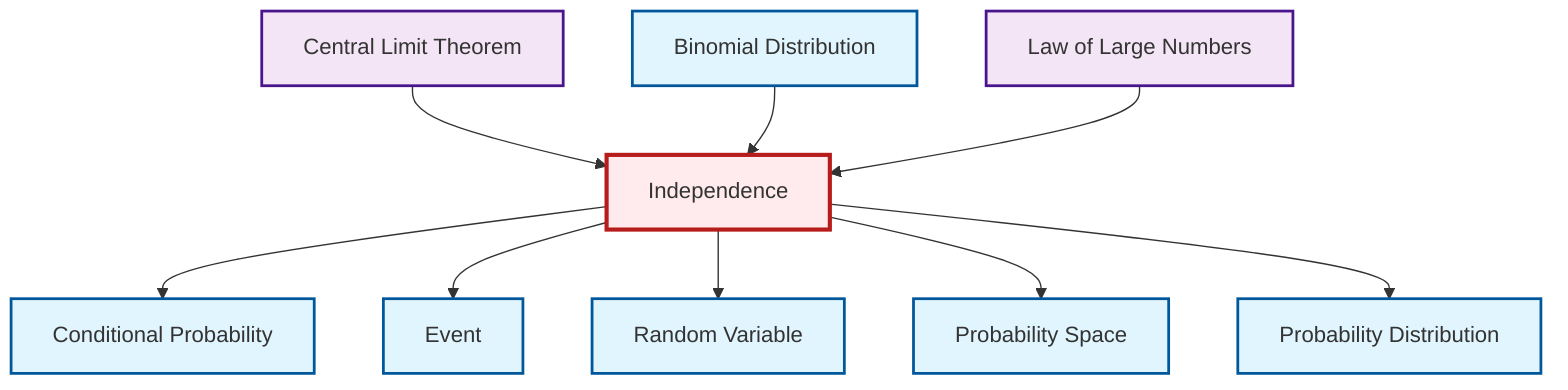 graph TD
    classDef definition fill:#e1f5fe,stroke:#01579b,stroke-width:2px
    classDef theorem fill:#f3e5f5,stroke:#4a148c,stroke-width:2px
    classDef axiom fill:#fff3e0,stroke:#e65100,stroke-width:2px
    classDef example fill:#e8f5e9,stroke:#1b5e20,stroke-width:2px
    classDef current fill:#ffebee,stroke:#b71c1c,stroke-width:3px
    def-binomial-distribution["Binomial Distribution"]:::definition
    thm-central-limit["Central Limit Theorem"]:::theorem
    thm-law-of-large-numbers["Law of Large Numbers"]:::theorem
    def-conditional-probability["Conditional Probability"]:::definition
    def-independence["Independence"]:::definition
    def-random-variable["Random Variable"]:::definition
    def-event["Event"]:::definition
    def-probability-distribution["Probability Distribution"]:::definition
    def-probability-space["Probability Space"]:::definition
    def-independence --> def-conditional-probability
    def-independence --> def-event
    thm-central-limit --> def-independence
    def-binomial-distribution --> def-independence
    def-independence --> def-random-variable
    def-independence --> def-probability-space
    def-independence --> def-probability-distribution
    thm-law-of-large-numbers --> def-independence
    class def-independence current